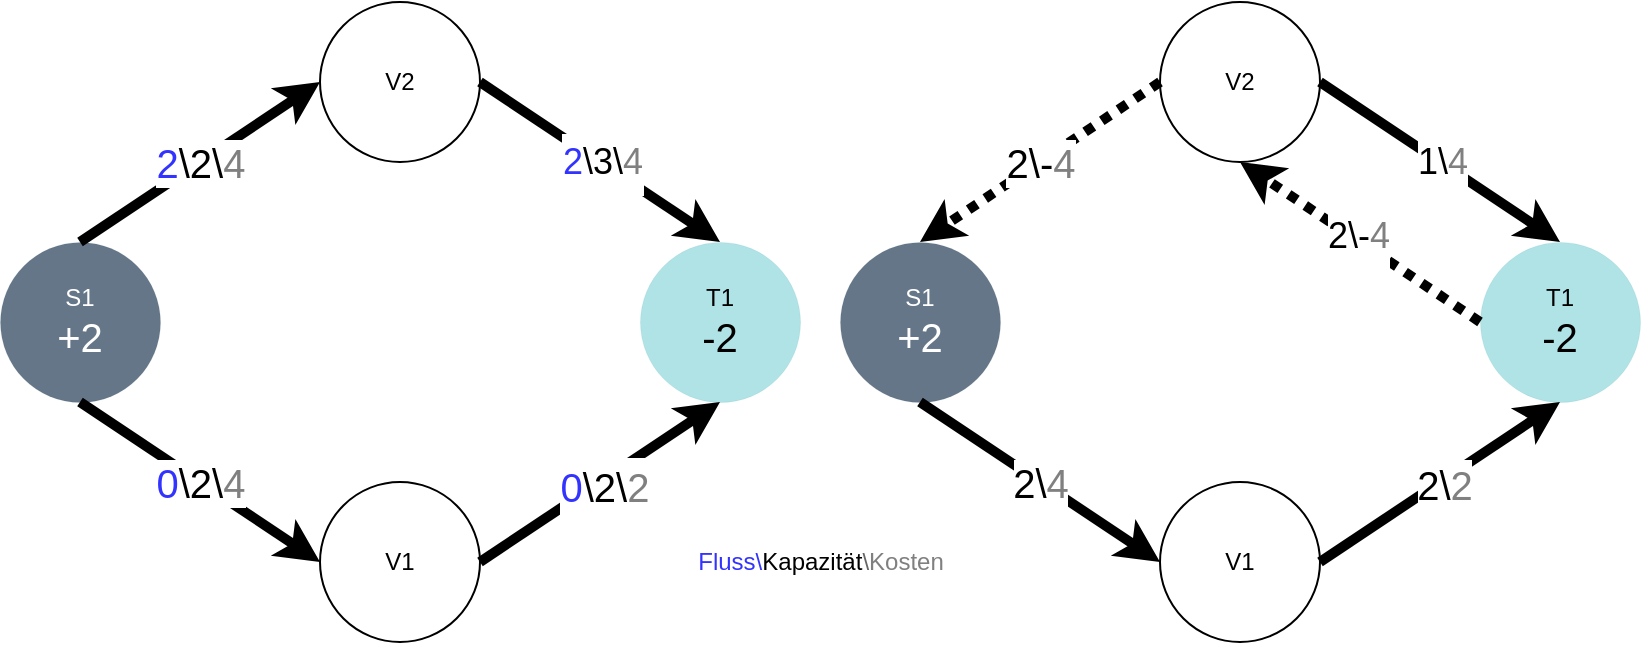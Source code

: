 <mxfile version="18.1.1" type="device"><diagram id="-SjUm3OalMksJXQ8pz4z" name="Page-1"><mxGraphModel dx="2062" dy="1057" grid="1" gridSize="10" guides="1" tooltips="1" connect="1" arrows="1" fold="1" page="1" pageScale="1" pageWidth="827" pageHeight="1169" math="0" shadow="0"><root><mxCell id="0"/><mxCell id="1" parent="0"/><mxCell id="yNoeh7h3rOeKs_gtdrf7-64" value="V2" style="ellipse;whiteSpace=wrap;html=1;aspect=fixed;" parent="1" vertex="1"><mxGeometry x="180" y="20" width="80" height="80" as="geometry"/></mxCell><mxCell id="yNoeh7h3rOeKs_gtdrf7-65" value="&lt;div&gt;T1&lt;br&gt;&lt;/div&gt;&lt;div style=&quot;font-size: 20px;&quot;&gt;-&lt;font style=&quot;font-size: 20px;&quot;&gt;2&lt;/font&gt;&lt;br&gt;&lt;/div&gt;" style="ellipse;whiteSpace=wrap;html=1;aspect=fixed;strokeWidth=0;fillColor=#b0e3e6;strokeColor=#0e8088;" parent="1" vertex="1"><mxGeometry x="340" y="140" width="80" height="80" as="geometry"/></mxCell><mxCell id="yNoeh7h3rOeKs_gtdrf7-66" value="&lt;font color=&quot;#000000&quot;&gt;&lt;font color=&quot;#3333ff&quot;&gt;Fluss\&lt;/font&gt;Kapazität&lt;/font&gt;\&lt;font color=&quot;#808080&quot;&gt;Kosten&lt;/font&gt;" style="text;html=1;align=center;verticalAlign=middle;resizable=0;points=[];autosize=1;strokeColor=none;fillColor=none;fontColor=#666666;" parent="1" vertex="1"><mxGeometry x="360" y="290" width="140" height="20" as="geometry"/></mxCell><mxCell id="yNoeh7h3rOeKs_gtdrf7-67" value="&lt;div&gt;S1&lt;/div&gt;&lt;font style=&quot;font-size: 20px;&quot;&gt;+2&lt;/font&gt;" style="ellipse;whiteSpace=wrap;html=1;aspect=fixed;strokeWidth=0;fillColor=#647687;strokeColor=#314354;fontColor=#ffffff;" parent="1" vertex="1"><mxGeometry x="20" y="140" width="80" height="80" as="geometry"/></mxCell><mxCell id="yNoeh7h3rOeKs_gtdrf7-68" value="&lt;font color=&quot;#3333ff&quot;&gt;2&lt;/font&gt;\2\&lt;font color=&quot;#808080&quot;&gt;4&lt;/font&gt;" style="endArrow=classic;html=1;rounded=0;sketch=0;fontSize=20;strokeColor=default;strokeWidth=5;jumpStyle=none;entryX=0;entryY=0.5;entryDx=0;entryDy=0;exitX=0.5;exitY=0;exitDx=0;exitDy=0;" parent="1" source="yNoeh7h3rOeKs_gtdrf7-67" target="yNoeh7h3rOeKs_gtdrf7-64" edge="1"><mxGeometry width="50" height="50" relative="1" as="geometry"><mxPoint x="-50" y="350" as="sourcePoint"/><mxPoint y="300" as="targetPoint"/></mxGeometry></mxCell><mxCell id="yNoeh7h3rOeKs_gtdrf7-69" value="&lt;font color=&quot;#3333ff&quot;&gt;0&lt;/font&gt;\2\&lt;font color=&quot;#808080&quot;&gt;4&lt;/font&gt;" style="endArrow=classic;html=1;rounded=0;sketch=0;fontSize=20;strokeColor=default;strokeWidth=5;jumpStyle=none;entryX=0;entryY=0.5;entryDx=0;entryDy=0;exitX=0.5;exitY=1;exitDx=0;exitDy=0;" parent="1" source="yNoeh7h3rOeKs_gtdrf7-67" target="yNoeh7h3rOeKs_gtdrf7-70" edge="1"><mxGeometry width="50" height="50" relative="1" as="geometry"><mxPoint x="130" y="420" as="sourcePoint"/><mxPoint x="180" y="370" as="targetPoint"/></mxGeometry></mxCell><mxCell id="yNoeh7h3rOeKs_gtdrf7-70" value="V1" style="ellipse;whiteSpace=wrap;html=1;aspect=fixed;strokeWidth=1;" parent="1" vertex="1"><mxGeometry x="180" y="260" width="80" height="80" as="geometry"/></mxCell><mxCell id="yNoeh7h3rOeKs_gtdrf7-71" value="&lt;p style=&quot;line-height: 0.2;&quot;&gt;&lt;br&gt;&lt;font style=&quot;font-family: Helvetica; font-size: 18px; font-style: normal; font-variant-ligatures: normal; font-variant-caps: normal; font-weight: 400; letter-spacing: normal; orphans: 2; text-align: center; text-indent: 0px; text-transform: none; widows: 2; word-spacing: 0px; -webkit-text-stroke-width: 0px; text-decoration-thickness: initial; text-decoration-style: initial; text-decoration-color: initial;&quot; color=&quot;#3333ff&quot;&gt;2&lt;/font&gt;&lt;span style=&quot;color: rgb(0, 0, 0); font-family: Helvetica; font-size: 18px; font-style: normal; font-variant-ligatures: normal; font-variant-caps: normal; font-weight: 400; letter-spacing: normal; orphans: 2; text-align: center; text-indent: 0px; text-transform: none; widows: 2; word-spacing: 0px; -webkit-text-stroke-width: 0px; background-color: rgb(255, 255, 255); text-decoration-thickness: initial; text-decoration-style: initial; text-decoration-color: initial; float: none; display: inline !important;&quot;&gt;\3\&lt;/span&gt;&lt;font style=&quot;font-family: Helvetica; font-size: 18px; font-style: normal; font-variant-ligatures: normal; font-variant-caps: normal; font-weight: 400; letter-spacing: normal; orphans: 2; text-align: center; text-indent: 0px; text-transform: none; widows: 2; word-spacing: 0px; -webkit-text-stroke-width: 0px; text-decoration-thickness: initial; text-decoration-style: initial; text-decoration-color: initial;&quot; color=&quot;#808080&quot;&gt;4&lt;/font&gt;&lt;br&gt;&lt;br&gt;&lt;/p&gt;" style="endArrow=classic;html=1;rounded=0;entryX=0.5;entryY=0;entryDx=0;entryDy=0;strokeWidth=5;exitX=1;exitY=0.5;exitDx=0;exitDy=0;" parent="1" source="yNoeh7h3rOeKs_gtdrf7-64" target="yNoeh7h3rOeKs_gtdrf7-65" edge="1"><mxGeometry x="0.016" width="50" height="50" relative="1" as="geometry"><mxPoint x="290" y="120" as="sourcePoint"/><mxPoint x="340" y="70" as="targetPoint"/><Array as="points"/><mxPoint as="offset"/></mxGeometry></mxCell><mxCell id="yNoeh7h3rOeKs_gtdrf7-72" value="&lt;p style=&quot;line-height: 0.2;&quot;&gt;&lt;br&gt;&lt;font style=&quot;font-family: Helvetica; font-size: 20px; font-style: normal; font-variant-ligatures: normal; font-variant-caps: normal; font-weight: 400; letter-spacing: normal; orphans: 2; text-align: center; text-indent: 0px; text-transform: none; widows: 2; word-spacing: 0px; -webkit-text-stroke-width: 0px; text-decoration-thickness: initial; text-decoration-style: initial; text-decoration-color: initial;&quot; color=&quot;#3333ff&quot;&gt;0&lt;/font&gt;&lt;span style=&quot;color: rgb(0, 0, 0); font-family: Helvetica; font-size: 20px; font-style: normal; font-variant-ligatures: normal; font-variant-caps: normal; font-weight: 400; letter-spacing: normal; orphans: 2; text-align: center; text-indent: 0px; text-transform: none; widows: 2; word-spacing: 0px; -webkit-text-stroke-width: 0px; background-color: rgb(255, 255, 255); text-decoration-thickness: initial; text-decoration-style: initial; text-decoration-color: initial; float: none; display: inline !important;&quot;&gt;\2\&lt;/span&gt;&lt;font style=&quot;font-family: Helvetica; font-size: 20px; font-style: normal; font-variant-ligatures: normal; font-variant-caps: normal; font-weight: 400; letter-spacing: normal; orphans: 2; text-align: center; text-indent: 0px; text-transform: none; widows: 2; word-spacing: 0px; -webkit-text-stroke-width: 0px; text-decoration-thickness: initial; text-decoration-style: initial; text-decoration-color: initial;&quot; color=&quot;#808080&quot;&gt;2&lt;/font&gt;&lt;br&gt;&lt;br&gt;&lt;/p&gt;" style="endArrow=classic;html=1;rounded=0;strokeWidth=5;exitX=1;exitY=0.5;exitDx=0;exitDy=0;entryX=0.5;entryY=1;entryDx=0;entryDy=0;" parent="1" source="yNoeh7h3rOeKs_gtdrf7-70" target="yNoeh7h3rOeKs_gtdrf7-65" edge="1"><mxGeometry x="-0.022" y="-4" width="50" height="50" relative="1" as="geometry"><mxPoint x="290" y="130" as="sourcePoint"/><mxPoint x="340" y="80" as="targetPoint"/><mxPoint x="1" as="offset"/></mxGeometry></mxCell><mxCell id="lcINENi5ERKJ0r9lCHzW-1" value="V2" style="ellipse;whiteSpace=wrap;html=1;aspect=fixed;" parent="1" vertex="1"><mxGeometry x="600" y="20" width="80" height="80" as="geometry"/></mxCell><mxCell id="lcINENi5ERKJ0r9lCHzW-2" value="&lt;div&gt;T1&lt;br&gt;&lt;/div&gt;&lt;div style=&quot;font-size: 20px;&quot;&gt;-&lt;font style=&quot;font-size: 20px;&quot;&gt;2&lt;/font&gt;&lt;br&gt;&lt;/div&gt;" style="ellipse;whiteSpace=wrap;html=1;aspect=fixed;strokeWidth=0;fillColor=#b0e3e6;strokeColor=#0e8088;" parent="1" vertex="1"><mxGeometry x="760" y="140" width="80" height="80" as="geometry"/></mxCell><mxCell id="lcINENi5ERKJ0r9lCHzW-4" value="&lt;div&gt;S1&lt;/div&gt;&lt;font style=&quot;font-size: 20px;&quot;&gt;+2&lt;/font&gt;" style="ellipse;whiteSpace=wrap;html=1;aspect=fixed;strokeWidth=0;fillColor=#647687;strokeColor=#314354;fontColor=#ffffff;" parent="1" vertex="1"><mxGeometry x="440" y="140" width="80" height="80" as="geometry"/></mxCell><mxCell id="lcINENi5ERKJ0r9lCHzW-5" value="2\-&lt;font color=&quot;#808080&quot;&gt;4&lt;/font&gt;" style="endArrow=classic;html=1;rounded=0;sketch=0;fontSize=20;strokeColor=default;strokeWidth=5;jumpStyle=none;entryX=0.5;entryY=0;entryDx=0;entryDy=0;exitX=0;exitY=0.5;exitDx=0;exitDy=0;dashed=1;dashPattern=1 1;" parent="1" source="lcINENi5ERKJ0r9lCHzW-1" target="lcINENi5ERKJ0r9lCHzW-4" edge="1"><mxGeometry width="50" height="50" relative="1" as="geometry"><mxPoint x="620" y="170" as="sourcePoint"/><mxPoint x="550" y="40" as="targetPoint"/></mxGeometry></mxCell><mxCell id="lcINENi5ERKJ0r9lCHzW-6" value="2\&lt;font color=&quot;#808080&quot;&gt;4&lt;/font&gt;" style="endArrow=classic;html=1;rounded=0;sketch=0;fontSize=20;strokeColor=default;strokeWidth=5;jumpStyle=none;entryX=0;entryY=0.5;entryDx=0;entryDy=0;exitX=0.5;exitY=1;exitDx=0;exitDy=0;" parent="1" source="lcINENi5ERKJ0r9lCHzW-4" target="lcINENi5ERKJ0r9lCHzW-7" edge="1"><mxGeometry width="50" height="50" relative="1" as="geometry"><mxPoint x="550" y="420" as="sourcePoint"/><mxPoint x="600" y="370" as="targetPoint"/></mxGeometry></mxCell><mxCell id="lcINENi5ERKJ0r9lCHzW-7" value="V1" style="ellipse;whiteSpace=wrap;html=1;aspect=fixed;strokeWidth=1;" parent="1" vertex="1"><mxGeometry x="600" y="260" width="80" height="80" as="geometry"/></mxCell><mxCell id="lcINENi5ERKJ0r9lCHzW-8" value="&lt;p style=&quot;line-height: 0.2;&quot;&gt;&lt;br&gt;&lt;span style=&quot;color: rgb(0, 0, 0); font-family: Helvetica; font-size: 18px; font-style: normal; font-variant-ligatures: normal; font-variant-caps: normal; font-weight: 400; letter-spacing: normal; orphans: 2; text-align: center; text-indent: 0px; text-transform: none; widows: 2; word-spacing: 0px; -webkit-text-stroke-width: 0px; background-color: rgb(255, 255, 255); text-decoration-thickness: initial; text-decoration-style: initial; text-decoration-color: initial; float: none; display: inline !important;&quot;&gt;1\&lt;/span&gt;&lt;font style=&quot;font-family: Helvetica; font-size: 18px; font-style: normal; font-variant-ligatures: normal; font-variant-caps: normal; font-weight: 400; letter-spacing: normal; orphans: 2; text-align: center; text-indent: 0px; text-transform: none; widows: 2; word-spacing: 0px; -webkit-text-stroke-width: 0px; text-decoration-thickness: initial; text-decoration-style: initial; text-decoration-color: initial;&quot; color=&quot;#808080&quot;&gt;4&lt;/font&gt;&lt;br&gt;&lt;br&gt;&lt;/p&gt;" style="endArrow=classic;html=1;rounded=0;entryX=0.5;entryY=0;entryDx=0;entryDy=0;strokeWidth=5;exitX=1;exitY=0.5;exitDx=0;exitDy=0;" parent="1" source="lcINENi5ERKJ0r9lCHzW-1" target="lcINENi5ERKJ0r9lCHzW-2" edge="1"><mxGeometry x="0.016" width="50" height="50" relative="1" as="geometry"><mxPoint x="710" y="120" as="sourcePoint"/><mxPoint x="760" y="70" as="targetPoint"/><Array as="points"/><mxPoint as="offset"/></mxGeometry></mxCell><mxCell id="lcINENi5ERKJ0r9lCHzW-9" value="&lt;p style=&quot;line-height: 0.2;&quot;&gt;&lt;span style=&quot;color: rgb(0, 0, 0); font-family: Helvetica; font-size: 20px; font-style: normal; font-variant-ligatures: normal; font-variant-caps: normal; font-weight: 400; letter-spacing: normal; orphans: 2; text-align: center; text-indent: 0px; text-transform: none; widows: 2; word-spacing: 0px; -webkit-text-stroke-width: 0px; background-color: rgb(255, 255, 255); text-decoration-thickness: initial; text-decoration-style: initial; text-decoration-color: initial; float: none; display: inline !important;&quot;&gt;2\&lt;/span&gt;&lt;font style=&quot;font-family: Helvetica; font-size: 20px; font-style: normal; font-variant-ligatures: normal; font-variant-caps: normal; font-weight: 400; letter-spacing: normal; orphans: 2; text-align: center; text-indent: 0px; text-transform: none; widows: 2; word-spacing: 0px; -webkit-text-stroke-width: 0px; text-decoration-thickness: initial; text-decoration-style: initial; text-decoration-color: initial;&quot; color=&quot;#808080&quot;&gt;2&lt;/font&gt;&lt;br&gt;&lt;br&gt;&lt;/p&gt;" style="endArrow=classic;html=1;rounded=0;strokeWidth=5;exitX=1;exitY=0.5;exitDx=0;exitDy=0;entryX=0.5;entryY=1;entryDx=0;entryDy=0;" parent="1" source="lcINENi5ERKJ0r9lCHzW-7" target="lcINENi5ERKJ0r9lCHzW-2" edge="1"><mxGeometry x="-0.022" y="-4" width="50" height="50" relative="1" as="geometry"><mxPoint x="710" y="130" as="sourcePoint"/><mxPoint x="760" y="80" as="targetPoint"/><mxPoint x="1" as="offset"/></mxGeometry></mxCell><mxCell id="lcINENi5ERKJ0r9lCHzW-10" value="&lt;p style=&quot;line-height: 0.2;&quot;&gt;&lt;span style=&quot;color: rgb(0, 0, 0); font-family: Helvetica; font-size: 18px; font-style: normal; font-variant-ligatures: normal; font-variant-caps: normal; font-weight: 400; letter-spacing: normal; orphans: 2; text-align: center; text-indent: 0px; text-transform: none; widows: 2; word-spacing: 0px; -webkit-text-stroke-width: 0px; background-color: rgb(255, 255, 255); text-decoration-thickness: initial; text-decoration-style: initial; text-decoration-color: initial; float: none; display: inline !important;&quot;&gt;2\-&lt;/span&gt;&lt;font style=&quot;font-family: Helvetica; font-size: 18px; font-style: normal; font-variant-ligatures: normal; font-variant-caps: normal; font-weight: 400; letter-spacing: normal; orphans: 2; text-align: center; text-indent: 0px; text-transform: none; widows: 2; word-spacing: 0px; -webkit-text-stroke-width: 0px; text-decoration-thickness: initial; text-decoration-style: initial; text-decoration-color: initial;&quot; color=&quot;#808080&quot;&gt;4&lt;/font&gt;&lt;br&gt;&lt;br&gt;&lt;/p&gt;" style="endArrow=classic;html=1;rounded=0;entryX=0.5;entryY=1;entryDx=0;entryDy=0;strokeWidth=5;exitX=0;exitY=0.5;exitDx=0;exitDy=0;dashed=1;dashPattern=1 1;" parent="1" source="lcINENi5ERKJ0r9lCHzW-2" target="lcINENi5ERKJ0r9lCHzW-1" edge="1"><mxGeometry x="0.016" width="50" height="50" relative="1" as="geometry"><mxPoint x="590" y="130" as="sourcePoint"/><mxPoint x="710" y="210" as="targetPoint"/><Array as="points"/><mxPoint as="offset"/></mxGeometry></mxCell></root></mxGraphModel></diagram></mxfile>